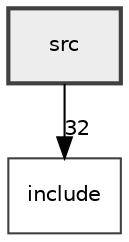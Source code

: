 digraph "src"
{
 // LATEX_PDF_SIZE
  edge [fontname="Helvetica",fontsize="10",labelfontname="Helvetica",labelfontsize="10"];
  node [fontname="Helvetica",fontsize="10",shape=record];
  compound=true
  dir_68267d1309a1af8e8297ef4c3efbcdba [shape=box, label="src", style="filled,bold,", fillcolor="#eeeded", color="grey25", URL="dir_68267d1309a1af8e8297ef4c3efbcdba.html"];
  dir_d44c64559bbebec7f509842c48db8b23 [shape=box, label="include", style="", fillcolor="#eeeded", color="grey25", URL="dir_d44c64559bbebec7f509842c48db8b23.html"];
  dir_68267d1309a1af8e8297ef4c3efbcdba->dir_d44c64559bbebec7f509842c48db8b23 [headlabel="32", labeldistance=1.5 headhref="dir_000001_000000.html"];
}
